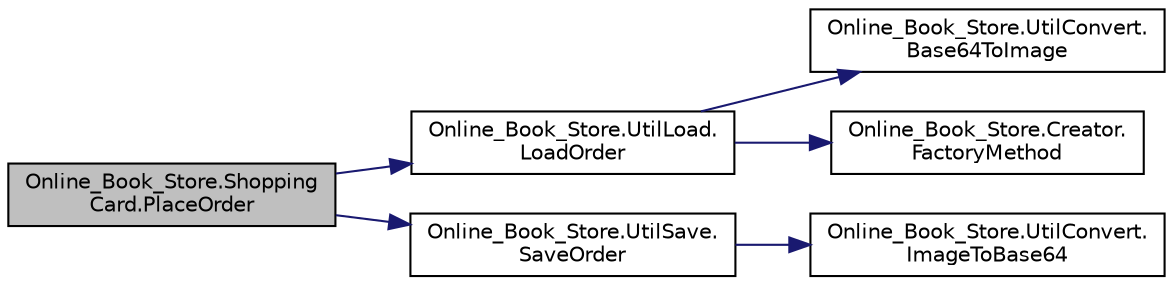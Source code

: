 digraph "Online_Book_Store.ShoppingCard.PlaceOrder"
{
 // LATEX_PDF_SIZE
  edge [fontname="Helvetica",fontsize="10",labelfontname="Helvetica",labelfontsize="10"];
  node [fontname="Helvetica",fontsize="10",shape=record];
  rankdir="LR";
  Node1 [label="Online_Book_Store.Shopping\lCard.PlaceOrder",height=0.2,width=0.4,color="black", fillcolor="grey75", style="filled", fontcolor="black",tooltip="This function used to call order operations."];
  Node1 -> Node2 [color="midnightblue",fontsize="10",style="solid",fontname="Helvetica"];
  Node2 [label="Online_Book_Store.UtilLoad.\lLoadOrder",height=0.2,width=0.4,color="black", fillcolor="white", style="filled",URL="$class_online___book___store_1_1_util_load.html#ad72bfe4e763cffa57c2238846e9f24b7",tooltip="This function loads the elements of the MyOrders.xml file."];
  Node2 -> Node3 [color="midnightblue",fontsize="10",style="solid",fontname="Helvetica"];
  Node3 [label="Online_Book_Store.UtilConvert.\lBase64ToImage",height=0.2,width=0.4,color="black", fillcolor="white", style="filled",URL="$class_online___book___store_1_1_util_convert.html#a9fd1a1374a8717277015a8bbe89138f3",tooltip="This function convert base 64 string to byte[]. After that Convert byte[] to Image."];
  Node2 -> Node4 [color="midnightblue",fontsize="10",style="solid",fontname="Helvetica"];
  Node4 [label="Online_Book_Store.Creator.\lFactoryMethod",height=0.2,width=0.4,color="black", fillcolor="white", style="filled",URL="$class_online___book___store_1_1_creator.html#af6b3a8b0b12f71947de68fbab26a9fac",tooltip=" "];
  Node1 -> Node5 [color="midnightblue",fontsize="10",style="solid",fontname="Helvetica"];
  Node5 [label="Online_Book_Store.UtilSave.\lSaveOrder",height=0.2,width=0.4,color="black", fillcolor="white", style="filled",URL="$class_online___book___store_1_1_util_save.html#a280c53ab0e9d20052656b1d7cb977291",tooltip="This function save elements of the MyOrders.xml file."];
  Node5 -> Node6 [color="midnightblue",fontsize="10",style="solid",fontname="Helvetica"];
  Node6 [label="Online_Book_Store.UtilConvert.\lImageToBase64",height=0.2,width=0.4,color="black", fillcolor="white", style="filled",URL="$class_online___book___store_1_1_util_convert.html#a27cf8ab820de272c55983a7c169620a6",tooltip="This function convert from Image to base 64 string. After that convert Image to byte[]."];
}
